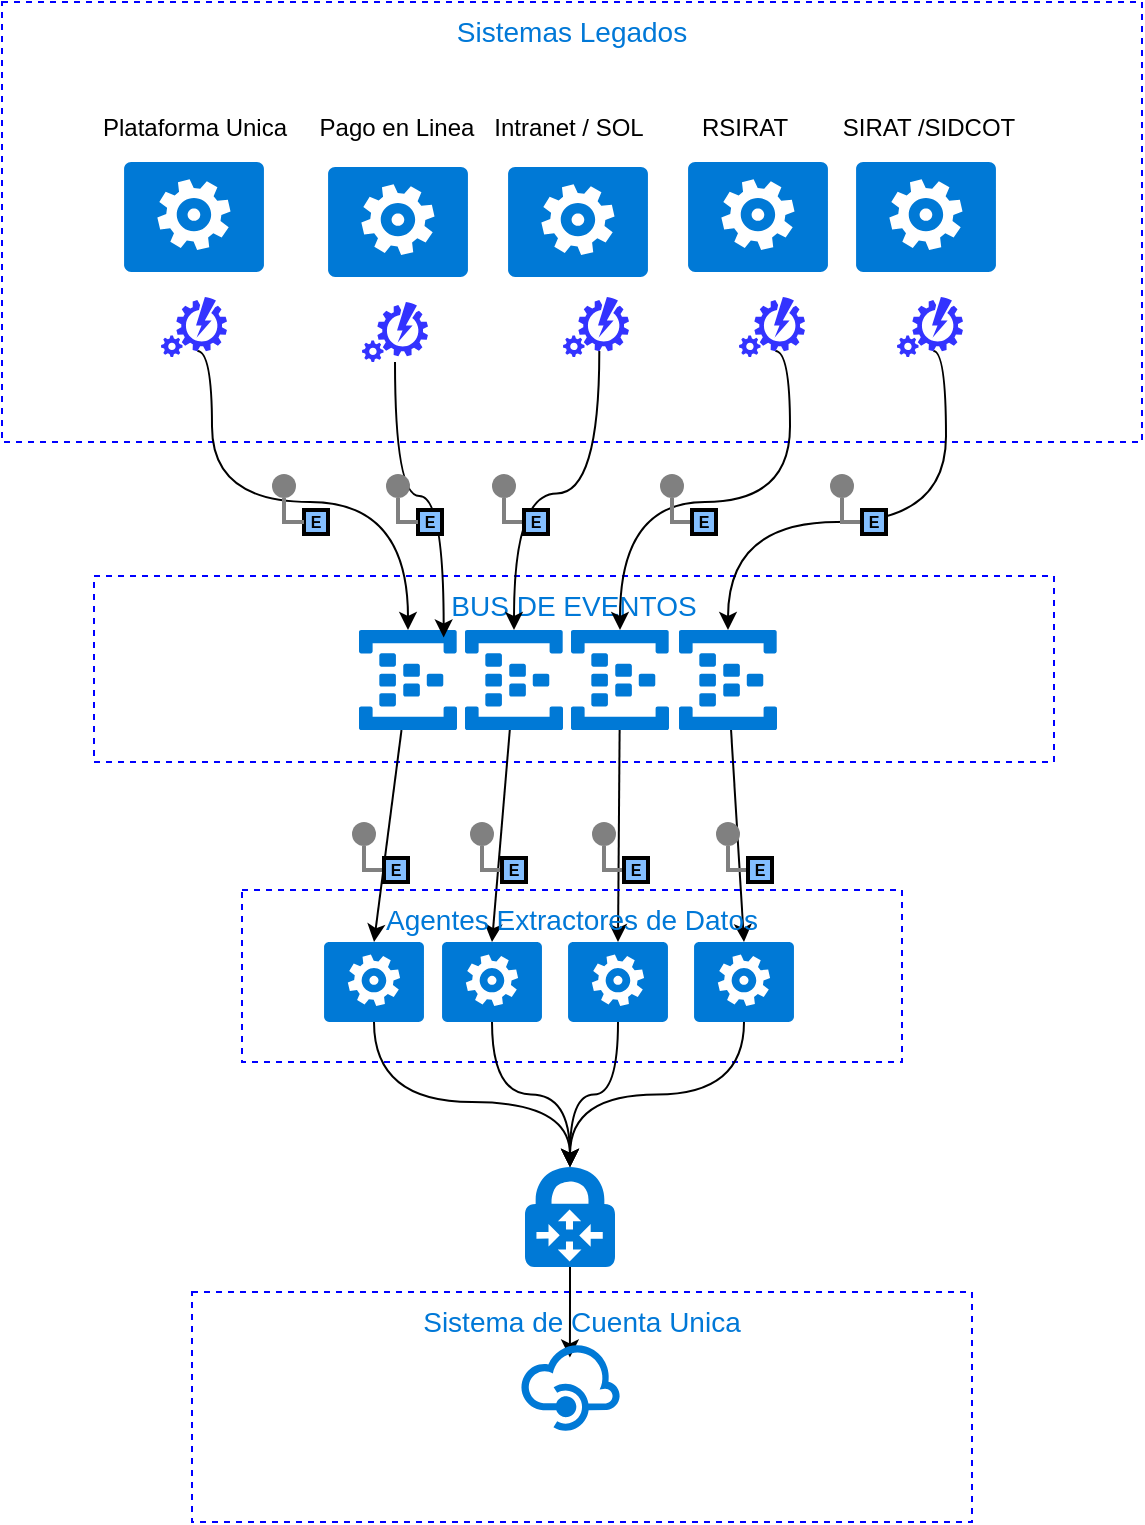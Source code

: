 <mxfile version="12.2.6" type="github" pages="1">
  <diagram id="zsQBbFG0kuu6M4jyXEDq" name="Page-1">
    <mxGraphModel dx="928" dy="519" grid="1" gridSize="10" guides="1" tooltips="1" connect="1" arrows="1" fold="1" page="1" pageScale="1" pageWidth="827" pageHeight="1169" math="0" shadow="0">
      <root>
        <mxCell id="0"/>
        <mxCell id="1" parent="0"/>
        <mxCell id="V46HuXaM36CB3ubPjc8F-28" value="BUS DE EVENTOS" style="shape=rect;fillColor=none;strokeColor=#0000FF;dashed=1;fontSize=14;align=center;html=1;verticalAlign=top;fontColor=#0078D7;whiteSpace=wrap;" parent="1" vertex="1">
          <mxGeometry x="76" y="327" width="480" height="93" as="geometry"/>
        </mxCell>
        <mxCell id="A6u8_OQ2MPhfNV7zsOyL-92" style="edgeStyle=none;rounded=0;orthogonalLoop=1;jettySize=auto;html=1;entryX=0.5;entryY=0;entryDx=0;entryDy=0;entryPerimeter=0;" parent="1" source="V46HuXaM36CB3ubPjc8F-14" target="A6u8_OQ2MPhfNV7zsOyL-15" edge="1">
          <mxGeometry relative="1" as="geometry"/>
        </mxCell>
        <mxCell id="V46HuXaM36CB3ubPjc8F-14" value="" style="shadow=0;dashed=0;html=1;strokeColor=none;labelPosition=center;verticalLabelPosition=bottom;verticalAlign=top;align=center;shape=mxgraph.mscae.cloud.event_hubs;fillColor=#0079D6;pointerEvents=1;" parent="1" vertex="1">
          <mxGeometry x="261.5" y="354" width="49" height="50" as="geometry"/>
        </mxCell>
        <mxCell id="A6u8_OQ2MPhfNV7zsOyL-93" style="edgeStyle=none;rounded=0;orthogonalLoop=1;jettySize=auto;html=1;entryX=0.5;entryY=0;entryDx=0;entryDy=0;entryPerimeter=0;" parent="1" source="V46HuXaM36CB3ubPjc8F-15" target="A6u8_OQ2MPhfNV7zsOyL-16" edge="1">
          <mxGeometry relative="1" as="geometry"/>
        </mxCell>
        <mxCell id="V46HuXaM36CB3ubPjc8F-15" value="" style="shadow=0;dashed=0;html=1;strokeColor=none;labelPosition=center;verticalLabelPosition=bottom;verticalAlign=top;align=center;shape=mxgraph.mscae.cloud.event_hubs;fillColor=#0079D6;pointerEvents=1;" parent="1" vertex="1">
          <mxGeometry x="314.5" y="354" width="49" height="50" as="geometry"/>
        </mxCell>
        <mxCell id="A6u8_OQ2MPhfNV7zsOyL-94" style="edgeStyle=none;rounded=0;orthogonalLoop=1;jettySize=auto;html=1;entryX=0.5;entryY=0;entryDx=0;entryDy=0;entryPerimeter=0;" parent="1" source="V46HuXaM36CB3ubPjc8F-16" target="A6u8_OQ2MPhfNV7zsOyL-17" edge="1">
          <mxGeometry relative="1" as="geometry"/>
        </mxCell>
        <mxCell id="V46HuXaM36CB3ubPjc8F-16" value="" style="shadow=0;dashed=0;html=1;strokeColor=none;labelPosition=center;verticalLabelPosition=bottom;verticalAlign=top;align=center;shape=mxgraph.mscae.cloud.event_hubs;fillColor=#0079D6;pointerEvents=1;" parent="1" vertex="1">
          <mxGeometry x="368.5" y="354" width="49" height="50" as="geometry"/>
        </mxCell>
        <mxCell id="V46HuXaM36CB3ubPjc8F-18" value="Sistemas Legados" style="shape=rect;fillColor=none;strokeColor=#0000FF;dashed=1;fontSize=14;align=center;html=1;verticalAlign=top;fontColor=#0078D7;whiteSpace=wrap;" parent="1" vertex="1">
          <mxGeometry x="30" y="40" width="570" height="220" as="geometry"/>
        </mxCell>
        <mxCell id="V46HuXaM36CB3ubPjc8F-19" value="Sistema de Cuenta Unica" style="shape=rect;fillColor=none;strokeColor=#0000FF;dashed=1;fontSize=14;align=center;html=1;verticalAlign=top;fontColor=#0078D7;whiteSpace=wrap;" parent="1" vertex="1">
          <mxGeometry x="125" y="685" width="390" height="115" as="geometry"/>
        </mxCell>
        <mxCell id="V46HuXaM36CB3ubPjc8F-20" value="Agentes Extractores de Datos" style="shape=rect;fillColor=none;strokeColor=#0000FF;dashed=1;fontSize=14;align=center;html=1;verticalAlign=top;fontColor=#0078D7;whiteSpace=wrap;" parent="1" vertex="1">
          <mxGeometry x="150" y="484" width="330" height="86" as="geometry"/>
        </mxCell>
        <mxCell id="A6u8_OQ2MPhfNV7zsOyL-11" style="edgeStyle=orthogonalEdgeStyle;curved=1;rounded=0;orthogonalLoop=1;jettySize=auto;html=1;exitX=0.55;exitY=0.9;exitDx=0;exitDy=0;exitPerimeter=0;entryX=0.5;entryY=0;entryDx=0;entryDy=0;entryPerimeter=0;" parent="1" source="A6u8_OQ2MPhfNV7zsOyL-2" target="V46HuXaM36CB3ubPjc8F-14" edge="1">
          <mxGeometry relative="1" as="geometry"/>
        </mxCell>
        <mxCell id="A6u8_OQ2MPhfNV7zsOyL-2" value="" style="verticalLabelPosition=bottom;html=1;verticalAlign=top;align=center;strokeColor=none;fillColor=#3333FF;shape=mxgraph.azure.automation;pointerEvents=1;" parent="1" vertex="1">
          <mxGeometry x="310.5" y="187.5" width="33" height="30" as="geometry"/>
        </mxCell>
        <mxCell id="A6u8_OQ2MPhfNV7zsOyL-9" style="edgeStyle=orthogonalEdgeStyle;curved=1;rounded=0;orthogonalLoop=1;jettySize=auto;html=1;exitX=0.55;exitY=0.9;exitDx=0;exitDy=0;exitPerimeter=0;entryX=0.5;entryY=0;entryDx=0;entryDy=0;entryPerimeter=0;" parent="1" source="A6u8_OQ2MPhfNV7zsOyL-3" target="V46HuXaM36CB3ubPjc8F-15" edge="1">
          <mxGeometry relative="1" as="geometry">
            <Array as="points">
              <mxPoint x="424" y="290"/>
              <mxPoint x="339" y="290"/>
            </Array>
          </mxGeometry>
        </mxCell>
        <mxCell id="A6u8_OQ2MPhfNV7zsOyL-3" value="" style="verticalLabelPosition=bottom;html=1;verticalAlign=top;align=center;strokeColor=none;fillColor=#3333FF;shape=mxgraph.azure.automation;pointerEvents=1;" parent="1" vertex="1">
          <mxGeometry x="398.5" y="187.5" width="33" height="30" as="geometry"/>
        </mxCell>
        <mxCell id="A6u8_OQ2MPhfNV7zsOyL-12" style="edgeStyle=orthogonalEdgeStyle;curved=1;rounded=0;orthogonalLoop=1;jettySize=auto;html=1;exitX=0.55;exitY=0.9;exitDx=0;exitDy=0;exitPerimeter=0;entryX=0.5;entryY=0;entryDx=0;entryDy=0;entryPerimeter=0;" parent="1" source="A6u8_OQ2MPhfNV7zsOyL-4" target="V46HuXaM36CB3ubPjc8F-16" edge="1">
          <mxGeometry relative="1" as="geometry">
            <Array as="points">
              <mxPoint x="502" y="300"/>
              <mxPoint x="393" y="300"/>
            </Array>
          </mxGeometry>
        </mxCell>
        <mxCell id="A6u8_OQ2MPhfNV7zsOyL-4" value="" style="verticalLabelPosition=bottom;html=1;verticalAlign=top;align=center;strokeColor=none;fillColor=#3333FF;shape=mxgraph.azure.automation;pointerEvents=1;" parent="1" vertex="1">
          <mxGeometry x="477.5" y="187.5" width="33" height="30" as="geometry"/>
        </mxCell>
        <mxCell id="A6u8_OQ2MPhfNV7zsOyL-91" style="edgeStyle=none;rounded=0;orthogonalLoop=1;jettySize=auto;html=1;entryX=0.5;entryY=0;entryDx=0;entryDy=0;entryPerimeter=0;" parent="1" source="A6u8_OQ2MPhfNV7zsOyL-6" target="A6u8_OQ2MPhfNV7zsOyL-18" edge="1">
          <mxGeometry relative="1" as="geometry"/>
        </mxCell>
        <mxCell id="A6u8_OQ2MPhfNV7zsOyL-6" value="" style="shadow=0;dashed=0;html=1;strokeColor=none;labelPosition=center;verticalLabelPosition=bottom;verticalAlign=top;align=center;shape=mxgraph.mscae.cloud.event_hubs;fillColor=#0079D6;pointerEvents=1;" parent="1" vertex="1">
          <mxGeometry x="208.5" y="354" width="49" height="50" as="geometry"/>
        </mxCell>
        <mxCell id="A6u8_OQ2MPhfNV7zsOyL-24" style="edgeStyle=orthogonalEdgeStyle;curved=1;rounded=0;orthogonalLoop=1;jettySize=auto;html=1;exitX=0.5;exitY=1;exitDx=0;exitDy=0;exitPerimeter=0;entryX=0.499;entryY=0.172;entryDx=0;entryDy=0;entryPerimeter=0;" parent="1" source="A6u8_OQ2MPhfNV7zsOyL-14" target="A6u8_OQ2MPhfNV7zsOyL-23" edge="1">
          <mxGeometry relative="1" as="geometry"/>
        </mxCell>
        <mxCell id="A6u8_OQ2MPhfNV7zsOyL-14" value="" style="shadow=0;dashed=0;html=1;strokeColor=none;labelPosition=center;verticalLabelPosition=bottom;verticalAlign=top;align=center;shape=mxgraph.mscae.cloud.vpn_gateway2;fillColor=#0079D6;pointerEvents=1;" parent="1" vertex="1">
          <mxGeometry x="291.5" y="622.5" width="45" height="50" as="geometry"/>
        </mxCell>
        <mxCell id="A6u8_OQ2MPhfNV7zsOyL-22" style="edgeStyle=orthogonalEdgeStyle;curved=1;rounded=0;orthogonalLoop=1;jettySize=auto;html=1;exitX=0.5;exitY=1;exitDx=0;exitDy=0;exitPerimeter=0;" parent="1" source="A6u8_OQ2MPhfNV7zsOyL-15" target="A6u8_OQ2MPhfNV7zsOyL-14" edge="1">
          <mxGeometry relative="1" as="geometry"/>
        </mxCell>
        <mxCell id="A6u8_OQ2MPhfNV7zsOyL-15" value="" style="shadow=0;dashed=0;html=1;strokeColor=none;fillColor=#0079D6;labelPosition=center;verticalLabelPosition=bottom;verticalAlign=top;align=center;shape=mxgraph.azure.worker_role;pointerEvents=1;" parent="1" vertex="1">
          <mxGeometry x="250" y="510" width="50" height="40" as="geometry"/>
        </mxCell>
        <mxCell id="A6u8_OQ2MPhfNV7zsOyL-21" style="edgeStyle=orthogonalEdgeStyle;curved=1;rounded=0;orthogonalLoop=1;jettySize=auto;html=1;exitX=0.5;exitY=1;exitDx=0;exitDy=0;exitPerimeter=0;entryX=0.5;entryY=0;entryDx=0;entryDy=0;entryPerimeter=0;" parent="1" source="A6u8_OQ2MPhfNV7zsOyL-16" target="A6u8_OQ2MPhfNV7zsOyL-14" edge="1">
          <mxGeometry relative="1" as="geometry"/>
        </mxCell>
        <mxCell id="A6u8_OQ2MPhfNV7zsOyL-16" value="" style="shadow=0;dashed=0;html=1;strokeColor=none;fillColor=#0079D6;labelPosition=center;verticalLabelPosition=bottom;verticalAlign=top;align=center;shape=mxgraph.azure.worker_role;pointerEvents=1;" parent="1" vertex="1">
          <mxGeometry x="313" y="510" width="50" height="40" as="geometry"/>
        </mxCell>
        <mxCell id="A6u8_OQ2MPhfNV7zsOyL-20" style="edgeStyle=orthogonalEdgeStyle;curved=1;rounded=0;orthogonalLoop=1;jettySize=auto;html=1;exitX=0.5;exitY=1;exitDx=0;exitDy=0;exitPerimeter=0;entryX=0.5;entryY=0;entryDx=0;entryDy=0;entryPerimeter=0;" parent="1" source="A6u8_OQ2MPhfNV7zsOyL-17" target="A6u8_OQ2MPhfNV7zsOyL-14" edge="1">
          <mxGeometry relative="1" as="geometry"/>
        </mxCell>
        <mxCell id="A6u8_OQ2MPhfNV7zsOyL-17" value="" style="shadow=0;dashed=0;html=1;strokeColor=none;fillColor=#0079D6;labelPosition=center;verticalLabelPosition=bottom;verticalAlign=top;align=center;shape=mxgraph.azure.worker_role;pointerEvents=1;" parent="1" vertex="1">
          <mxGeometry x="376" y="510" width="50" height="40" as="geometry"/>
        </mxCell>
        <mxCell id="A6u8_OQ2MPhfNV7zsOyL-19" style="edgeStyle=orthogonalEdgeStyle;curved=1;rounded=0;orthogonalLoop=1;jettySize=auto;html=1;entryX=0.5;entryY=0;entryDx=0;entryDy=0;entryPerimeter=0;" parent="1" source="A6u8_OQ2MPhfNV7zsOyL-18" target="A6u8_OQ2MPhfNV7zsOyL-14" edge="1">
          <mxGeometry relative="1" as="geometry">
            <Array as="points">
              <mxPoint x="216" y="590"/>
              <mxPoint x="314" y="590"/>
            </Array>
          </mxGeometry>
        </mxCell>
        <mxCell id="A6u8_OQ2MPhfNV7zsOyL-18" value="" style="shadow=0;dashed=0;html=1;strokeColor=none;fillColor=#0079D6;labelPosition=center;verticalLabelPosition=bottom;verticalAlign=top;align=center;shape=mxgraph.azure.worker_role;pointerEvents=1;" parent="1" vertex="1">
          <mxGeometry x="191" y="510" width="50" height="40" as="geometry"/>
        </mxCell>
        <mxCell id="A6u8_OQ2MPhfNV7zsOyL-23" value="" style="shadow=0;dashed=0;html=1;strokeColor=none;labelPosition=center;verticalLabelPosition=bottom;verticalAlign=top;align=center;shape=mxgraph.mscae.cloud.api_management;fillColor=#0079D6;pointerEvents=1;" parent="1" vertex="1">
          <mxGeometry x="289" y="710" width="50" height="45" as="geometry"/>
        </mxCell>
        <mxCell id="A6u8_OQ2MPhfNV7zsOyL-31" style="edgeStyle=orthogonalEdgeStyle;curved=1;rounded=0;orthogonalLoop=1;jettySize=auto;html=1;entryX=0.5;entryY=0;entryDx=0;entryDy=0;entryPerimeter=0;exitX=0.55;exitY=0.9;exitDx=0;exitDy=0;exitPerimeter=0;" parent="1" source="Fewnuq3fGaU2nX_JWRHS-8" target="A6u8_OQ2MPhfNV7zsOyL-6" edge="1">
          <mxGeometry relative="1" as="geometry">
            <Array as="points">
              <mxPoint x="135" y="215"/>
              <mxPoint x="135" y="290"/>
              <mxPoint x="233" y="290"/>
            </Array>
          </mxGeometry>
        </mxCell>
        <mxCell id="A6u8_OQ2MPhfNV7zsOyL-26" value="" style="shadow=0;dashed=0;html=1;strokeColor=none;fillColor=#0079D6;labelPosition=center;verticalLabelPosition=bottom;verticalAlign=top;align=center;shape=mxgraph.azure.worker_role;pointerEvents=1;" parent="1" vertex="1">
          <mxGeometry x="91" y="120" width="70" height="55" as="geometry"/>
        </mxCell>
        <mxCell id="A6u8_OQ2MPhfNV7zsOyL-27" value="Plataforma Unica" style="text;html=1;resizable=0;autosize=1;align=center;verticalAlign=middle;points=[];fillColor=none;strokeColor=none;rounded=0;" parent="1" vertex="1">
          <mxGeometry x="71" y="92.5" width="110" height="20" as="geometry"/>
        </mxCell>
        <mxCell id="A6u8_OQ2MPhfNV7zsOyL-28" value="Pago en Linea" style="text;html=1;resizable=0;autosize=1;align=center;verticalAlign=middle;points=[];fillColor=none;strokeColor=none;rounded=0;" parent="1" vertex="1">
          <mxGeometry x="182" y="92.5" width="90" height="20" as="geometry"/>
        </mxCell>
        <mxCell id="A6u8_OQ2MPhfNV7zsOyL-29" value="Intranet / SOL" style="text;html=1;resizable=0;autosize=1;align=center;verticalAlign=middle;points=[];fillColor=none;strokeColor=none;rounded=0;" parent="1" vertex="1">
          <mxGeometry x="268" y="92.5" width="90" height="20" as="geometry"/>
        </mxCell>
        <mxCell id="A6u8_OQ2MPhfNV7zsOyL-30" value="SIRAT /SIDCOT" style="text;html=1;resizable=0;autosize=1;align=center;verticalAlign=middle;points=[];fillColor=none;strokeColor=none;rounded=0;" parent="1" vertex="1">
          <mxGeometry x="443" y="92.5" width="100" height="20" as="geometry"/>
        </mxCell>
        <mxCell id="A6u8_OQ2MPhfNV7zsOyL-67" value="" style="group" parent="1" vertex="1" connectable="0">
          <mxGeometry x="165" y="276" width="28" height="30" as="geometry"/>
        </mxCell>
        <mxCell id="A6u8_OQ2MPhfNV7zsOyL-63" value="" style="group;movable=0;resizable=0;rotatable=0;deletable=0;editable=0;connectable=0;" parent="A6u8_OQ2MPhfNV7zsOyL-67" vertex="1" connectable="0">
          <mxGeometry width="28" height="30" as="geometry"/>
        </mxCell>
        <mxCell id="A6u8_OQ2MPhfNV7zsOyL-62" value="" style="group;movable=0;resizable=0;rotatable=0;deletable=0;editable=0;connectable=0;" parent="A6u8_OQ2MPhfNV7zsOyL-63" vertex="1" connectable="0">
          <mxGeometry width="28" height="30" as="geometry"/>
        </mxCell>
        <mxCell id="A6u8_OQ2MPhfNV7zsOyL-60" value="" style="group;movable=1;resizable=1;rotatable=1;deletable=1;editable=1;connectable=1;" parent="A6u8_OQ2MPhfNV7zsOyL-62" vertex="1" connectable="0">
          <mxGeometry width="28" height="30" as="geometry"/>
        </mxCell>
        <mxCell id="A6u8_OQ2MPhfNV7zsOyL-59" value="" style="group;movable=0;resizable=0;rotatable=0;deletable=0;editable=0;connectable=0;" parent="A6u8_OQ2MPhfNV7zsOyL-60" vertex="1" connectable="0">
          <mxGeometry width="28" height="30" as="geometry"/>
        </mxCell>
        <mxCell id="A6u8_OQ2MPhfNV7zsOyL-53" value="" style="group;movable=0;resizable=0;rotatable=0;deletable=0;editable=0;connectable=0;" parent="A6u8_OQ2MPhfNV7zsOyL-59" vertex="1" connectable="0">
          <mxGeometry width="28" height="30" as="geometry"/>
        </mxCell>
        <mxCell id="A6u8_OQ2MPhfNV7zsOyL-54" value="" style="strokeWidth=2;dashed=0;align=center;fontSize=8;shape=ellipse;fillColor=#808080;strokeColor=none;movable=0;resizable=0;rotatable=0;deletable=0;editable=0;connectable=0;" parent="A6u8_OQ2MPhfNV7zsOyL-53" vertex="1">
          <mxGeometry width="12" height="12" as="geometry"/>
        </mxCell>
        <mxCell id="A6u8_OQ2MPhfNV7zsOyL-55" value="E" style="strokeWidth=2;dashed=0;align=center;fontSize=8;shape=rect;fillColor=#83BEFF;strokeColor=#000000;fontStyle=1;movable=0;resizable=0;rotatable=0;deletable=0;editable=0;connectable=0;" parent="A6u8_OQ2MPhfNV7zsOyL-53" vertex="1">
          <mxGeometry x="16" y="18" width="12" height="12" as="geometry"/>
        </mxCell>
        <mxCell id="A6u8_OQ2MPhfNV7zsOyL-56" value="" style="edgeStyle=orthogonalEdgeStyle;rounded=0;exitX=0;exitY=0.5;endArrow=none;dashed=0;html=1;strokeColor=#808080;strokeWidth=2;movable=0;resizable=0;rotatable=0;deletable=0;editable=0;connectable=0;" parent="A6u8_OQ2MPhfNV7zsOyL-53" source="A6u8_OQ2MPhfNV7zsOyL-55" target="A6u8_OQ2MPhfNV7zsOyL-54" edge="1">
          <mxGeometry relative="1" as="geometry"/>
        </mxCell>
        <mxCell id="A6u8_OQ2MPhfNV7zsOyL-72" value="" style="group;movable=0;resizable=0;rotatable=0;deletable=0;editable=0;connectable=0;" parent="1" vertex="1" connectable="0">
          <mxGeometry x="196" y="279" width="28" height="30" as="geometry"/>
        </mxCell>
        <mxCell id="A6u8_OQ2MPhfNV7zsOyL-81" value="" style="edgeStyle=orthogonalEdgeStyle;rounded=0;exitX=0;exitY=0.5;endArrow=none;dashed=0;html=1;strokeColor=#808080;strokeWidth=2;" parent="1" source="A6u8_OQ2MPhfNV7zsOyL-83" target="A6u8_OQ2MPhfNV7zsOyL-82" edge="1">
          <mxGeometry relative="1" as="geometry"/>
        </mxCell>
        <mxCell id="A6u8_OQ2MPhfNV7zsOyL-82" value="" style="strokeWidth=2;dashed=0;align=center;fontSize=8;shape=ellipse;fillColor=#808080;strokeColor=none;" parent="1" vertex="1">
          <mxGeometry x="275" y="276" width="12" height="12" as="geometry"/>
        </mxCell>
        <mxCell id="A6u8_OQ2MPhfNV7zsOyL-83" value="E" style="strokeWidth=2;dashed=0;align=center;fontSize=8;shape=rect;fillColor=#83BEFF;strokeColor=#000000;fontStyle=1;" parent="1" vertex="1">
          <mxGeometry x="291" y="294" width="12" height="12" as="geometry"/>
        </mxCell>
        <mxCell id="A6u8_OQ2MPhfNV7zsOyL-84" value="" style="edgeStyle=orthogonalEdgeStyle;rounded=0;exitX=0;exitY=0.5;endArrow=none;dashed=0;html=1;strokeColor=#808080;strokeWidth=2;" parent="1" source="A6u8_OQ2MPhfNV7zsOyL-86" target="A6u8_OQ2MPhfNV7zsOyL-85" edge="1">
          <mxGeometry relative="1" as="geometry"/>
        </mxCell>
        <mxCell id="A6u8_OQ2MPhfNV7zsOyL-85" value="" style="strokeWidth=2;dashed=0;align=center;fontSize=8;shape=ellipse;fillColor=#808080;strokeColor=none;" parent="1" vertex="1">
          <mxGeometry x="444" y="276" width="12" height="12" as="geometry"/>
        </mxCell>
        <mxCell id="A6u8_OQ2MPhfNV7zsOyL-86" value="E" style="strokeWidth=2;dashed=0;align=center;fontSize=8;shape=rect;fillColor=#83BEFF;strokeColor=#000000;fontStyle=1;" parent="1" vertex="1">
          <mxGeometry x="460" y="294" width="12" height="12" as="geometry"/>
        </mxCell>
        <mxCell id="A6u8_OQ2MPhfNV7zsOyL-87" value="" style="edgeStyle=orthogonalEdgeStyle;rounded=0;exitX=0;exitY=0.5;endArrow=none;dashed=0;html=1;strokeColor=#808080;strokeWidth=2;" parent="1" source="A6u8_OQ2MPhfNV7zsOyL-89" target="A6u8_OQ2MPhfNV7zsOyL-88" edge="1">
          <mxGeometry relative="1" as="geometry"/>
        </mxCell>
        <mxCell id="A6u8_OQ2MPhfNV7zsOyL-88" value="" style="strokeWidth=2;dashed=0;align=center;fontSize=8;shape=ellipse;fillColor=#808080;strokeColor=none;" parent="1" vertex="1">
          <mxGeometry x="359" y="276" width="12" height="12" as="geometry"/>
        </mxCell>
        <mxCell id="A6u8_OQ2MPhfNV7zsOyL-89" value="E" style="strokeWidth=2;dashed=0;align=center;fontSize=8;shape=rect;fillColor=#83BEFF;strokeColor=#000000;fontStyle=1;" parent="1" vertex="1">
          <mxGeometry x="375" y="294" width="12" height="12" as="geometry"/>
        </mxCell>
        <mxCell id="A6u8_OQ2MPhfNV7zsOyL-95" value="" style="edgeStyle=orthogonalEdgeStyle;rounded=0;exitX=0;exitY=0.5;endArrow=none;dashed=0;html=1;strokeColor=#808080;strokeWidth=2;" parent="1" source="A6u8_OQ2MPhfNV7zsOyL-97" target="A6u8_OQ2MPhfNV7zsOyL-96" edge="1">
          <mxGeometry relative="1" as="geometry"/>
        </mxCell>
        <mxCell id="A6u8_OQ2MPhfNV7zsOyL-96" value="" style="strokeWidth=2;dashed=0;align=center;fontSize=8;shape=ellipse;fillColor=#808080;strokeColor=none;" parent="1" vertex="1">
          <mxGeometry x="205" y="450" width="12" height="12" as="geometry"/>
        </mxCell>
        <mxCell id="A6u8_OQ2MPhfNV7zsOyL-97" value="E" style="strokeWidth=2;dashed=0;align=center;fontSize=8;shape=rect;fillColor=#83BEFF;strokeColor=#000000;fontStyle=1;" parent="1" vertex="1">
          <mxGeometry x="221" y="468" width="12" height="12" as="geometry"/>
        </mxCell>
        <mxCell id="A6u8_OQ2MPhfNV7zsOyL-98" value="" style="edgeStyle=orthogonalEdgeStyle;rounded=0;exitX=0;exitY=0.5;endArrow=none;dashed=0;html=1;strokeColor=#808080;strokeWidth=2;" parent="1" source="A6u8_OQ2MPhfNV7zsOyL-100" target="A6u8_OQ2MPhfNV7zsOyL-99" edge="1">
          <mxGeometry relative="1" as="geometry"/>
        </mxCell>
        <mxCell id="A6u8_OQ2MPhfNV7zsOyL-99" value="" style="strokeWidth=2;dashed=0;align=center;fontSize=8;shape=ellipse;fillColor=#808080;strokeColor=none;" parent="1" vertex="1">
          <mxGeometry x="264" y="450" width="12" height="12" as="geometry"/>
        </mxCell>
        <mxCell id="A6u8_OQ2MPhfNV7zsOyL-100" value="E" style="strokeWidth=2;dashed=0;align=center;fontSize=8;shape=rect;fillColor=#83BEFF;strokeColor=#000000;fontStyle=1;" parent="1" vertex="1">
          <mxGeometry x="280" y="468" width="12" height="12" as="geometry"/>
        </mxCell>
        <mxCell id="A6u8_OQ2MPhfNV7zsOyL-101" value="" style="edgeStyle=orthogonalEdgeStyle;rounded=0;exitX=0;exitY=0.5;endArrow=none;dashed=0;html=1;strokeColor=#808080;strokeWidth=2;" parent="1" source="A6u8_OQ2MPhfNV7zsOyL-103" target="A6u8_OQ2MPhfNV7zsOyL-102" edge="1">
          <mxGeometry relative="1" as="geometry"/>
        </mxCell>
        <mxCell id="A6u8_OQ2MPhfNV7zsOyL-102" value="" style="strokeWidth=2;dashed=0;align=center;fontSize=8;shape=ellipse;fillColor=#808080;strokeColor=none;" parent="1" vertex="1">
          <mxGeometry x="325" y="450" width="12" height="12" as="geometry"/>
        </mxCell>
        <mxCell id="A6u8_OQ2MPhfNV7zsOyL-103" value="E" style="strokeWidth=2;dashed=0;align=center;fontSize=8;shape=rect;fillColor=#83BEFF;strokeColor=#000000;fontStyle=1;" parent="1" vertex="1">
          <mxGeometry x="341" y="468" width="12" height="12" as="geometry"/>
        </mxCell>
        <mxCell id="A6u8_OQ2MPhfNV7zsOyL-104" value="" style="edgeStyle=orthogonalEdgeStyle;rounded=0;exitX=0;exitY=0.5;endArrow=none;dashed=0;html=1;strokeColor=#808080;strokeWidth=2;" parent="1" source="A6u8_OQ2MPhfNV7zsOyL-106" target="A6u8_OQ2MPhfNV7zsOyL-105" edge="1">
          <mxGeometry relative="1" as="geometry"/>
        </mxCell>
        <mxCell id="A6u8_OQ2MPhfNV7zsOyL-105" value="" style="strokeWidth=2;dashed=0;align=center;fontSize=8;shape=ellipse;fillColor=#808080;strokeColor=none;" parent="1" vertex="1">
          <mxGeometry x="387" y="450" width="12" height="12" as="geometry"/>
        </mxCell>
        <mxCell id="A6u8_OQ2MPhfNV7zsOyL-106" value="E" style="strokeWidth=2;dashed=0;align=center;fontSize=8;shape=rect;fillColor=#83BEFF;strokeColor=#000000;fontStyle=1;" parent="1" vertex="1">
          <mxGeometry x="403" y="468" width="12" height="12" as="geometry"/>
        </mxCell>
        <mxCell id="Fewnuq3fGaU2nX_JWRHS-10" style="edgeStyle=orthogonalEdgeStyle;curved=1;rounded=0;orthogonalLoop=1;jettySize=auto;html=1;entryX=0.864;entryY=0.075;entryDx=0;entryDy=0;entryPerimeter=0;" edge="1" parent="1" source="Fewnuq3fGaU2nX_JWRHS-1" target="A6u8_OQ2MPhfNV7zsOyL-6">
          <mxGeometry relative="1" as="geometry"/>
        </mxCell>
        <mxCell id="Fewnuq3fGaU2nX_JWRHS-1" value="" style="verticalLabelPosition=bottom;html=1;verticalAlign=top;align=center;strokeColor=none;fillColor=#3333FF;shape=mxgraph.azure.automation;pointerEvents=1;" vertex="1" parent="1">
          <mxGeometry x="210" y="190" width="33" height="30" as="geometry"/>
        </mxCell>
        <mxCell id="Fewnuq3fGaU2nX_JWRHS-2" value="" style="shadow=0;dashed=0;html=1;strokeColor=none;fillColor=#0079D6;labelPosition=center;verticalLabelPosition=bottom;verticalAlign=top;align=center;shape=mxgraph.azure.worker_role;pointerEvents=1;" vertex="1" parent="1">
          <mxGeometry x="193" y="122.5" width="70" height="55" as="geometry"/>
        </mxCell>
        <mxCell id="Fewnuq3fGaU2nX_JWRHS-3" value="" style="shadow=0;dashed=0;html=1;strokeColor=none;fillColor=#0079D6;labelPosition=center;verticalLabelPosition=bottom;verticalAlign=top;align=center;shape=mxgraph.azure.worker_role;pointerEvents=1;" vertex="1" parent="1">
          <mxGeometry x="283" y="122.5" width="70" height="55" as="geometry"/>
        </mxCell>
        <mxCell id="Fewnuq3fGaU2nX_JWRHS-4" value="" style="shadow=0;dashed=0;html=1;strokeColor=none;fillColor=#0079D6;labelPosition=center;verticalLabelPosition=bottom;verticalAlign=top;align=center;shape=mxgraph.azure.worker_role;pointerEvents=1;" vertex="1" parent="1">
          <mxGeometry x="373" y="120" width="70" height="55" as="geometry"/>
        </mxCell>
        <mxCell id="Fewnuq3fGaU2nX_JWRHS-5" value="" style="shadow=0;dashed=0;html=1;strokeColor=none;fillColor=#0079D6;labelPosition=center;verticalLabelPosition=bottom;verticalAlign=top;align=center;shape=mxgraph.azure.worker_role;pointerEvents=1;" vertex="1" parent="1">
          <mxGeometry x="457" y="120" width="70" height="55" as="geometry"/>
        </mxCell>
        <mxCell id="Fewnuq3fGaU2nX_JWRHS-8" value="" style="verticalLabelPosition=bottom;html=1;verticalAlign=top;align=center;strokeColor=none;fillColor=#3333FF;shape=mxgraph.azure.automation;pointerEvents=1;" vertex="1" parent="1">
          <mxGeometry x="109.5" y="187.5" width="33" height="30" as="geometry"/>
        </mxCell>
        <mxCell id="Fewnuq3fGaU2nX_JWRHS-9" value="RSIRAT" style="text;html=1;resizable=0;autosize=1;align=center;verticalAlign=middle;points=[];fillColor=none;strokeColor=none;rounded=0;" vertex="1" parent="1">
          <mxGeometry x="371" y="92.5" width="60" height="20" as="geometry"/>
        </mxCell>
        <mxCell id="Fewnuq3fGaU2nX_JWRHS-11" value="" style="group" vertex="1" connectable="0" parent="1">
          <mxGeometry x="222" y="276" width="28" height="30" as="geometry"/>
        </mxCell>
        <mxCell id="Fewnuq3fGaU2nX_JWRHS-12" value="" style="group;movable=0;resizable=0;rotatable=0;deletable=0;editable=0;connectable=0;" vertex="1" connectable="0" parent="Fewnuq3fGaU2nX_JWRHS-11">
          <mxGeometry width="28" height="30" as="geometry"/>
        </mxCell>
        <mxCell id="Fewnuq3fGaU2nX_JWRHS-13" value="" style="group;movable=0;resizable=0;rotatable=0;deletable=0;editable=0;connectable=0;" vertex="1" connectable="0" parent="Fewnuq3fGaU2nX_JWRHS-12">
          <mxGeometry width="28" height="30" as="geometry"/>
        </mxCell>
        <mxCell id="Fewnuq3fGaU2nX_JWRHS-14" value="" style="group;movable=1;resizable=1;rotatable=1;deletable=1;editable=1;connectable=1;" vertex="1" connectable="0" parent="Fewnuq3fGaU2nX_JWRHS-13">
          <mxGeometry width="28" height="30" as="geometry"/>
        </mxCell>
        <mxCell id="Fewnuq3fGaU2nX_JWRHS-15" value="" style="group;movable=0;resizable=0;rotatable=0;deletable=0;editable=0;connectable=0;" vertex="1" connectable="0" parent="Fewnuq3fGaU2nX_JWRHS-14">
          <mxGeometry width="28" height="30" as="geometry"/>
        </mxCell>
        <mxCell id="Fewnuq3fGaU2nX_JWRHS-16" value="" style="group;movable=0;resizable=0;rotatable=0;deletable=0;editable=0;connectable=0;" vertex="1" connectable="0" parent="Fewnuq3fGaU2nX_JWRHS-15">
          <mxGeometry width="28" height="30" as="geometry"/>
        </mxCell>
        <mxCell id="Fewnuq3fGaU2nX_JWRHS-17" value="" style="strokeWidth=2;dashed=0;align=center;fontSize=8;shape=ellipse;fillColor=#808080;strokeColor=none;movable=0;resizable=0;rotatable=0;deletable=0;editable=0;connectable=0;" vertex="1" parent="Fewnuq3fGaU2nX_JWRHS-16">
          <mxGeometry width="12" height="12" as="geometry"/>
        </mxCell>
        <mxCell id="Fewnuq3fGaU2nX_JWRHS-18" value="E" style="strokeWidth=2;dashed=0;align=center;fontSize=8;shape=rect;fillColor=#83BEFF;strokeColor=#000000;fontStyle=1;movable=0;resizable=0;rotatable=0;deletable=0;editable=0;connectable=0;" vertex="1" parent="Fewnuq3fGaU2nX_JWRHS-16">
          <mxGeometry x="16" y="18" width="12" height="12" as="geometry"/>
        </mxCell>
        <mxCell id="Fewnuq3fGaU2nX_JWRHS-19" value="" style="edgeStyle=orthogonalEdgeStyle;rounded=0;exitX=0;exitY=0.5;endArrow=none;dashed=0;html=1;strokeColor=#808080;strokeWidth=2;movable=0;resizable=0;rotatable=0;deletable=0;editable=0;connectable=0;" edge="1" parent="Fewnuq3fGaU2nX_JWRHS-16" source="Fewnuq3fGaU2nX_JWRHS-18" target="Fewnuq3fGaU2nX_JWRHS-17">
          <mxGeometry relative="1" as="geometry"/>
        </mxCell>
      </root>
    </mxGraphModel>
  </diagram>
</mxfile>
